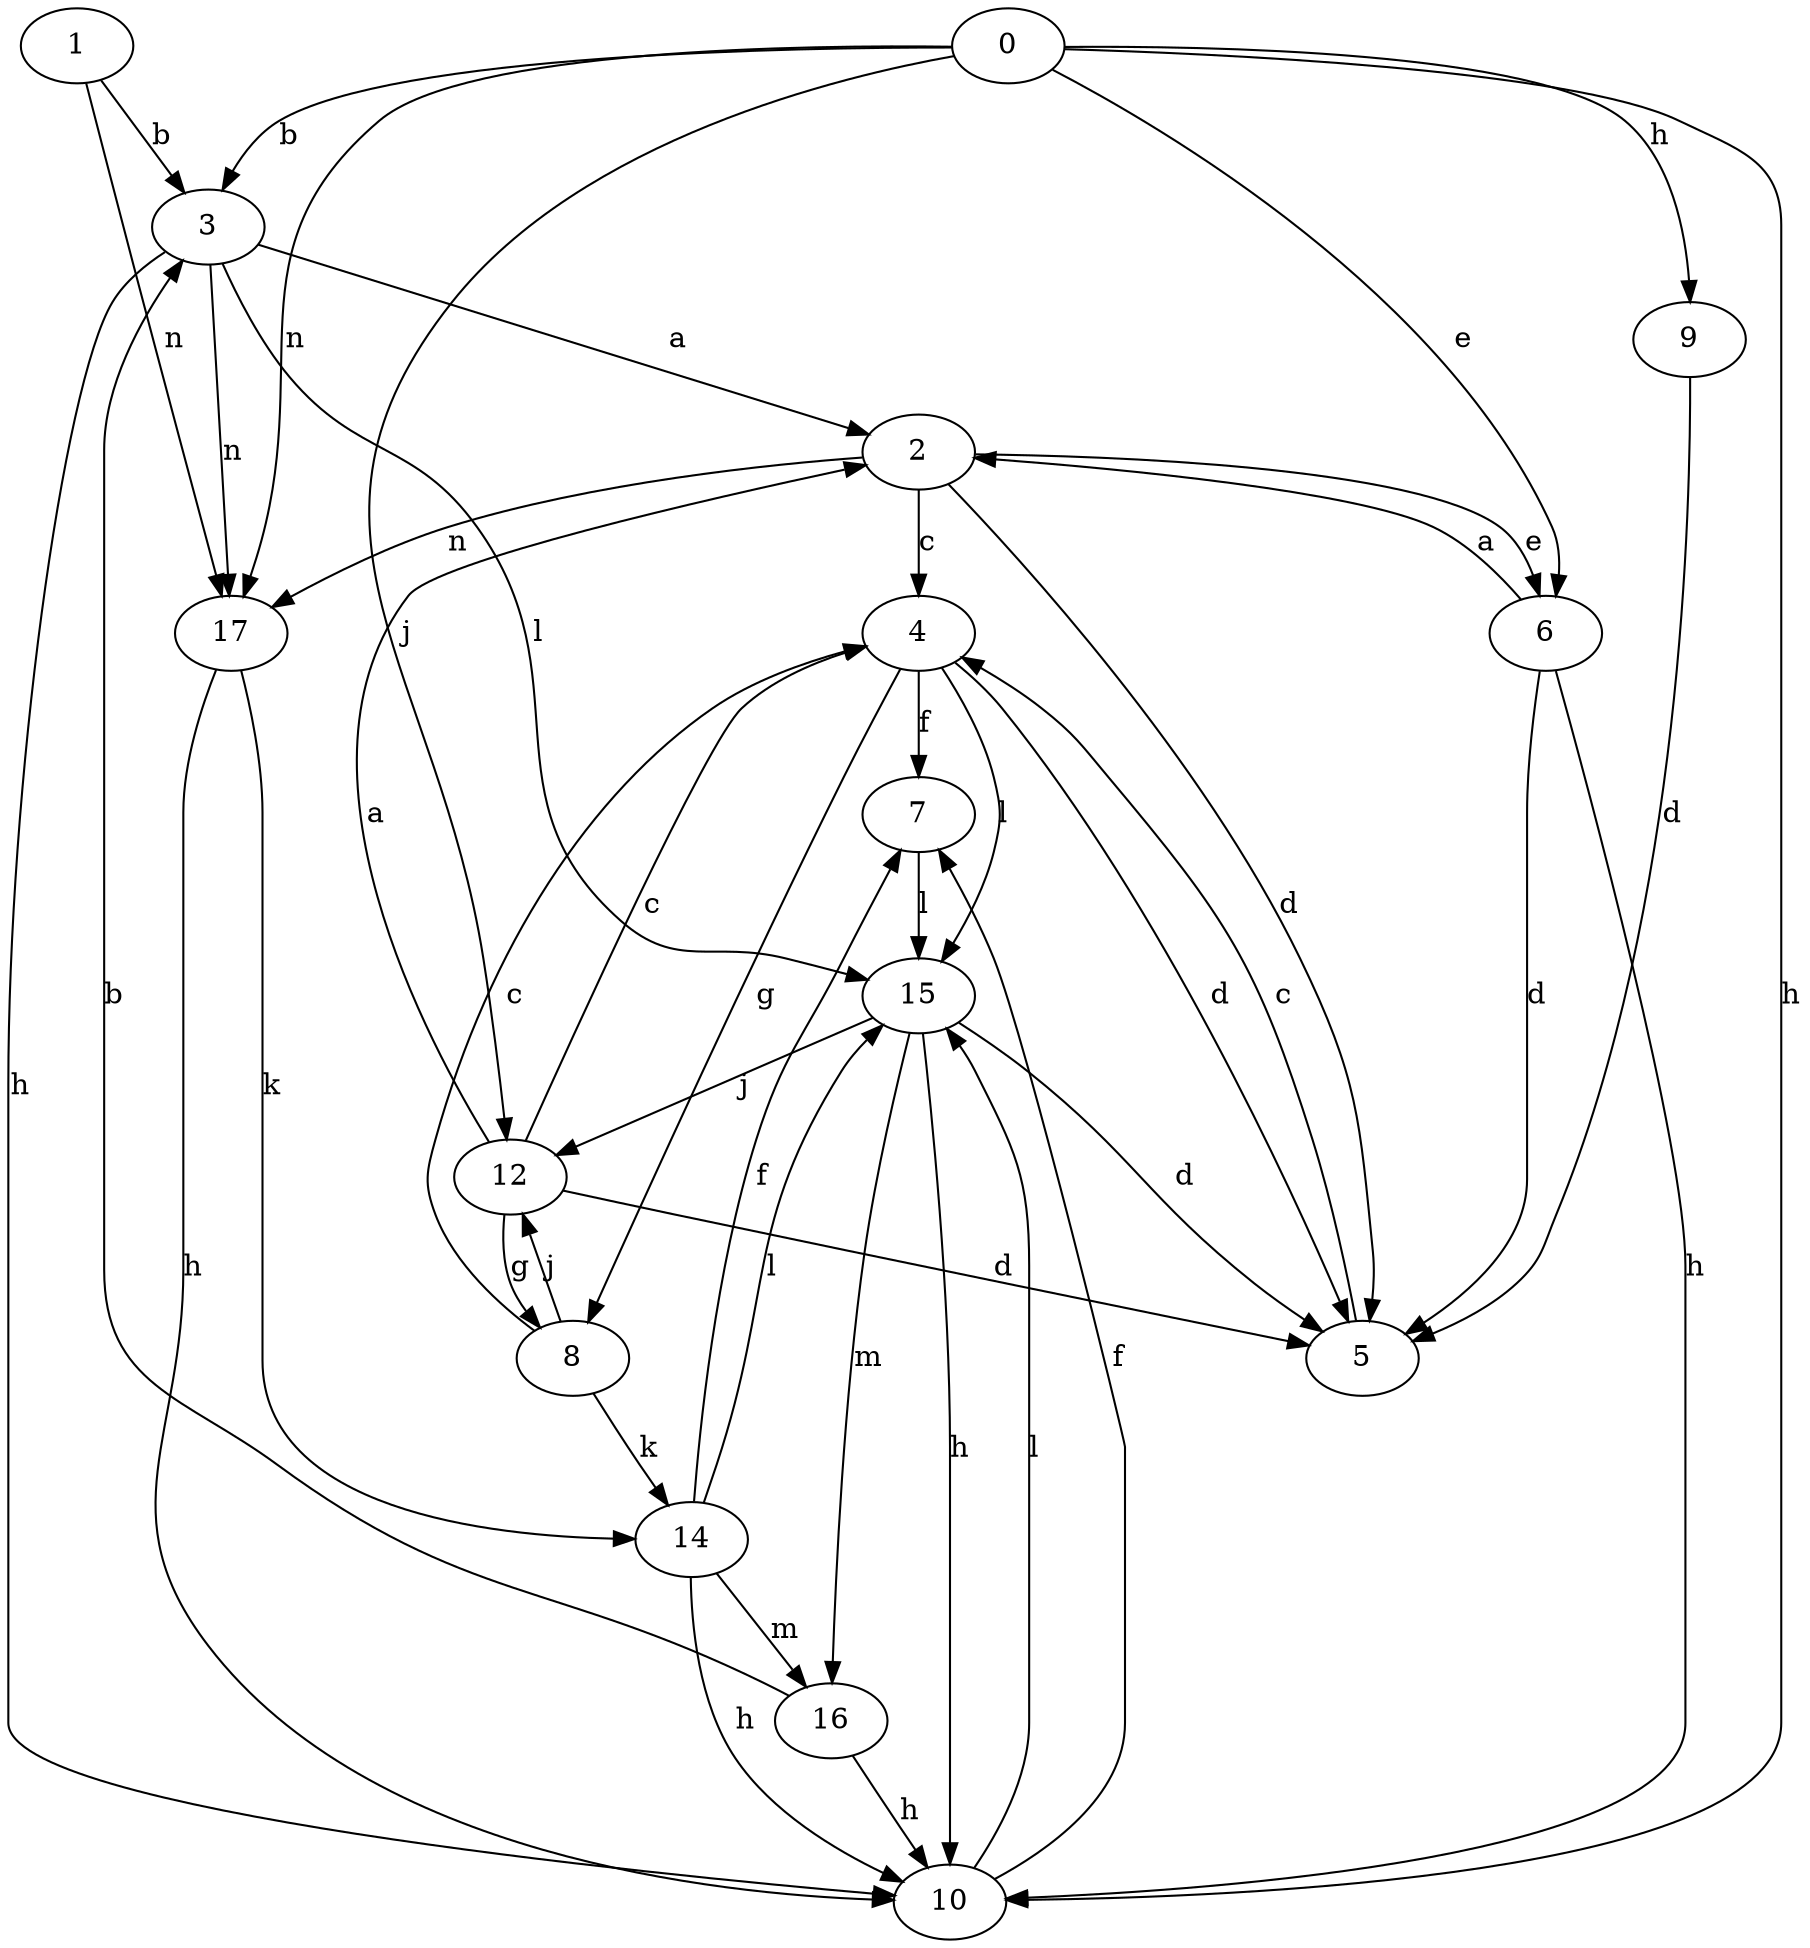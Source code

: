 strict digraph  {
1;
2;
3;
4;
5;
6;
7;
8;
9;
10;
12;
14;
15;
16;
0;
17;
1 -> 3  [label=b];
1 -> 17  [label=n];
2 -> 4  [label=c];
2 -> 5  [label=d];
2 -> 6  [label=e];
2 -> 17  [label=n];
3 -> 2  [label=a];
3 -> 10  [label=h];
3 -> 15  [label=l];
3 -> 17  [label=n];
4 -> 5  [label=d];
4 -> 7  [label=f];
4 -> 8  [label=g];
4 -> 15  [label=l];
5 -> 4  [label=c];
6 -> 2  [label=a];
6 -> 5  [label=d];
6 -> 10  [label=h];
7 -> 15  [label=l];
8 -> 4  [label=c];
8 -> 12  [label=j];
8 -> 14  [label=k];
9 -> 5  [label=d];
10 -> 7  [label=f];
10 -> 15  [label=l];
12 -> 2  [label=a];
12 -> 4  [label=c];
12 -> 5  [label=d];
12 -> 8  [label=g];
14 -> 7  [label=f];
14 -> 10  [label=h];
14 -> 15  [label=l];
14 -> 16  [label=m];
15 -> 5  [label=d];
15 -> 10  [label=h];
15 -> 12  [label=j];
15 -> 16  [label=m];
16 -> 3  [label=b];
16 -> 10  [label=h];
0 -> 3  [label=b];
0 -> 6  [label=e];
0 -> 9  [label=h];
0 -> 10  [label=h];
0 -> 12  [label=j];
0 -> 17  [label=n];
17 -> 10  [label=h];
17 -> 14  [label=k];
}
